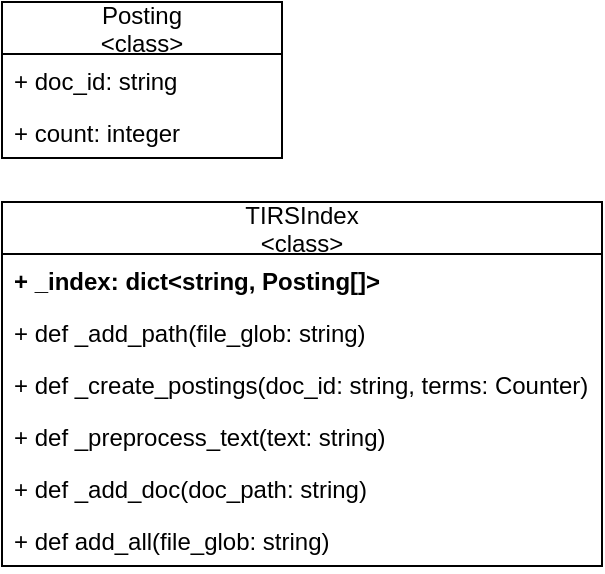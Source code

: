 <mxfile version="16.5.6" type="device"><diagram id="vAF72e2xBvt3CdwGWjLo" name="Page-1"><mxGraphModel dx="708" dy="979" grid="1" gridSize="10" guides="1" tooltips="1" connect="1" arrows="1" fold="1" page="1" pageScale="1" pageWidth="850" pageHeight="1100" math="0" shadow="0"><root><mxCell id="0"/><mxCell id="1" parent="0"/><mxCell id="rLMic0D1JAsBNRbJio2Y-1" value="TIRSIndex&#10;&lt;class&gt;" style="swimlane;fontStyle=0;childLayout=stackLayout;horizontal=1;startSize=26;fillColor=none;horizontalStack=0;resizeParent=1;resizeParentMax=0;resizeLast=0;collapsible=1;marginBottom=0;" parent="1" vertex="1"><mxGeometry x="340" y="330" width="300" height="182" as="geometry"><mxRectangle x="340" y="330" width="80" height="26" as="alternateBounds"/></mxGeometry></mxCell><mxCell id="rLMic0D1JAsBNRbJio2Y-2" value="+ _index: dict&lt;string, Posting[]&gt;" style="text;strokeColor=none;fillColor=none;align=left;verticalAlign=top;spacingLeft=4;spacingRight=4;overflow=hidden;rotatable=0;points=[[0,0.5],[1,0.5]];portConstraint=eastwest;fontStyle=1" parent="rLMic0D1JAsBNRbJio2Y-1" vertex="1"><mxGeometry y="26" width="300" height="26" as="geometry"/></mxCell><mxCell id="rLMic0D1JAsBNRbJio2Y-3" value="+ def _add_path(file_glob: string)" style="text;strokeColor=none;fillColor=none;align=left;verticalAlign=top;spacingLeft=4;spacingRight=4;overflow=hidden;rotatable=0;points=[[0,0.5],[1,0.5]];portConstraint=eastwest;" parent="rLMic0D1JAsBNRbJio2Y-1" vertex="1"><mxGeometry y="52" width="300" height="26" as="geometry"/></mxCell><mxCell id="rLMic0D1JAsBNRbJio2Y-5" value="+ def _create_postings(doc_id: string, terms: Counter)" style="text;strokeColor=none;fillColor=none;align=left;verticalAlign=top;spacingLeft=4;spacingRight=4;overflow=hidden;rotatable=0;points=[[0,0.5],[1,0.5]];portConstraint=eastwest;" parent="rLMic0D1JAsBNRbJio2Y-1" vertex="1"><mxGeometry y="78" width="300" height="26" as="geometry"/></mxCell><mxCell id="rLMic0D1JAsBNRbJio2Y-7" value="+ def _preprocess_text(text: string)" style="text;strokeColor=none;fillColor=none;align=left;verticalAlign=top;spacingLeft=4;spacingRight=4;overflow=hidden;rotatable=0;points=[[0,0.5],[1,0.5]];portConstraint=eastwest;" parent="rLMic0D1JAsBNRbJio2Y-1" vertex="1"><mxGeometry y="104" width="300" height="26" as="geometry"/></mxCell><mxCell id="rLMic0D1JAsBNRbJio2Y-6" value="+ def _add_doc(doc_path: string)" style="text;strokeColor=none;fillColor=none;align=left;verticalAlign=top;spacingLeft=4;spacingRight=4;overflow=hidden;rotatable=0;points=[[0,0.5],[1,0.5]];portConstraint=eastwest;" parent="rLMic0D1JAsBNRbJio2Y-1" vertex="1"><mxGeometry y="130" width="300" height="26" as="geometry"/></mxCell><object label="+ def add_all(file_glob: string)" sddgfdfb="" id="rLMic0D1JAsBNRbJio2Y-4"><mxCell style="text;strokeColor=none;fillColor=none;align=left;verticalAlign=top;spacingLeft=4;spacingRight=4;overflow=hidden;rotatable=0;points=[[0,0.5],[1,0.5]];portConstraint=eastwest;" parent="rLMic0D1JAsBNRbJio2Y-1" vertex="1"><mxGeometry y="156" width="300" height="26" as="geometry"/></mxCell></object><mxCell id="rLMic0D1JAsBNRbJio2Y-8" value="Posting&#10;&lt;class&gt;" style="swimlane;fontStyle=0;childLayout=stackLayout;horizontal=1;startSize=26;fillColor=none;horizontalStack=0;resizeParent=1;resizeParentMax=0;resizeLast=0;collapsible=1;marginBottom=0;" parent="1" vertex="1"><mxGeometry x="340" y="230" width="140" height="78" as="geometry"/></mxCell><mxCell id="rLMic0D1JAsBNRbJio2Y-9" value="+ doc_id: string" style="text;strokeColor=none;fillColor=none;align=left;verticalAlign=top;spacingLeft=4;spacingRight=4;overflow=hidden;rotatable=0;points=[[0,0.5],[1,0.5]];portConstraint=eastwest;" parent="rLMic0D1JAsBNRbJio2Y-8" vertex="1"><mxGeometry y="26" width="140" height="26" as="geometry"/></mxCell><mxCell id="rLMic0D1JAsBNRbJio2Y-10" value="+ count: integer" style="text;strokeColor=none;fillColor=none;align=left;verticalAlign=top;spacingLeft=4;spacingRight=4;overflow=hidden;rotatable=0;points=[[0,0.5],[1,0.5]];portConstraint=eastwest;" parent="rLMic0D1JAsBNRbJio2Y-8" vertex="1"><mxGeometry y="52" width="140" height="26" as="geometry"/></mxCell></root></mxGraphModel></diagram></mxfile>